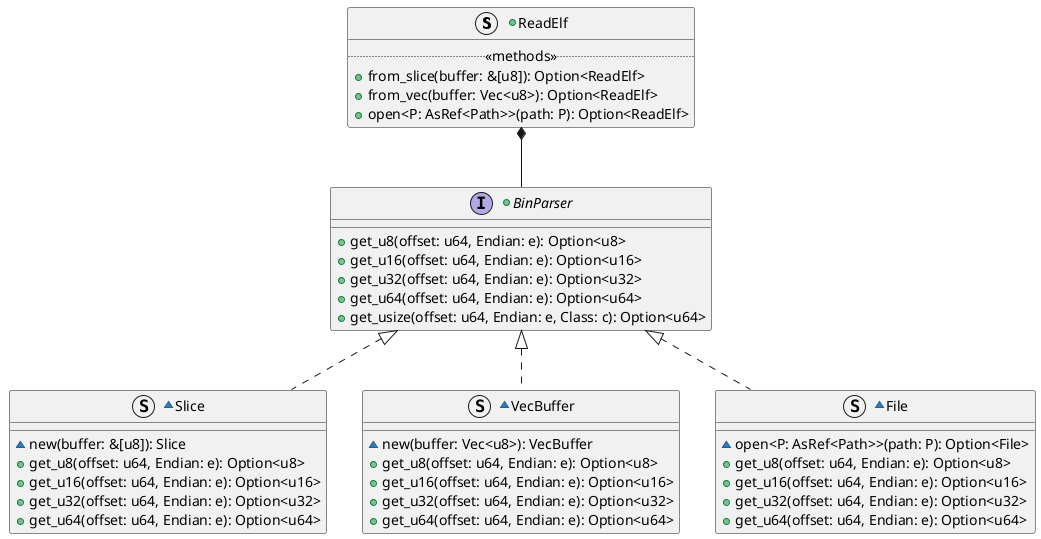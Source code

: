 @startuml readelf_buffer

+struct ReadElf {
    .. <<methods>> ..
    +from_slice(buffer: &[u8]): Option<ReadElf>
    +from_vec(buffer: Vec<u8>): Option<ReadElf>
    +open<P: AsRef<Path>>(path: P): Option<ReadElf>
}

+interface BinParser {
    +get_u8(offset: u64, Endian: e): Option<u8>
    +get_u16(offset: u64, Endian: e): Option<u16>
    +get_u32(offset: u64, Endian: e): Option<u32>
    +get_u64(offset: u64, Endian: e): Option<u64>
    +get_usize(offset: u64, Endian: e, Class: c): Option<u64>
}

~struct Slice {
    ~new(buffer: &[u8]): Slice
    +get_u8(offset: u64, Endian: e): Option<u8>
    +get_u16(offset: u64, Endian: e): Option<u16>
    +get_u32(offset: u64, Endian: e): Option<u32>
    +get_u64(offset: u64, Endian: e): Option<u64>
}

~struct VecBuffer {
    ~new(buffer: Vec<u8>): VecBuffer
    +get_u8(offset: u64, Endian: e): Option<u8>
    +get_u16(offset: u64, Endian: e): Option<u16>
    +get_u32(offset: u64, Endian: e): Option<u32>
    +get_u64(offset: u64, Endian: e): Option<u64>
}

~struct File {
    ~open<P: AsRef<Path>>(path: P): Option<File>
    +get_u8(offset: u64, Endian: e): Option<u8>
    +get_u16(offset: u64, Endian: e): Option<u16>
    +get_u32(offset: u64, Endian: e): Option<u32>
    +get_u64(offset: u64, Endian: e): Option<u64>
}

ReadElf *-d- BinParser
BinParser <|.. Slice
BinParser <|.. VecBuffer
BinParser <|.. File
@enduml

